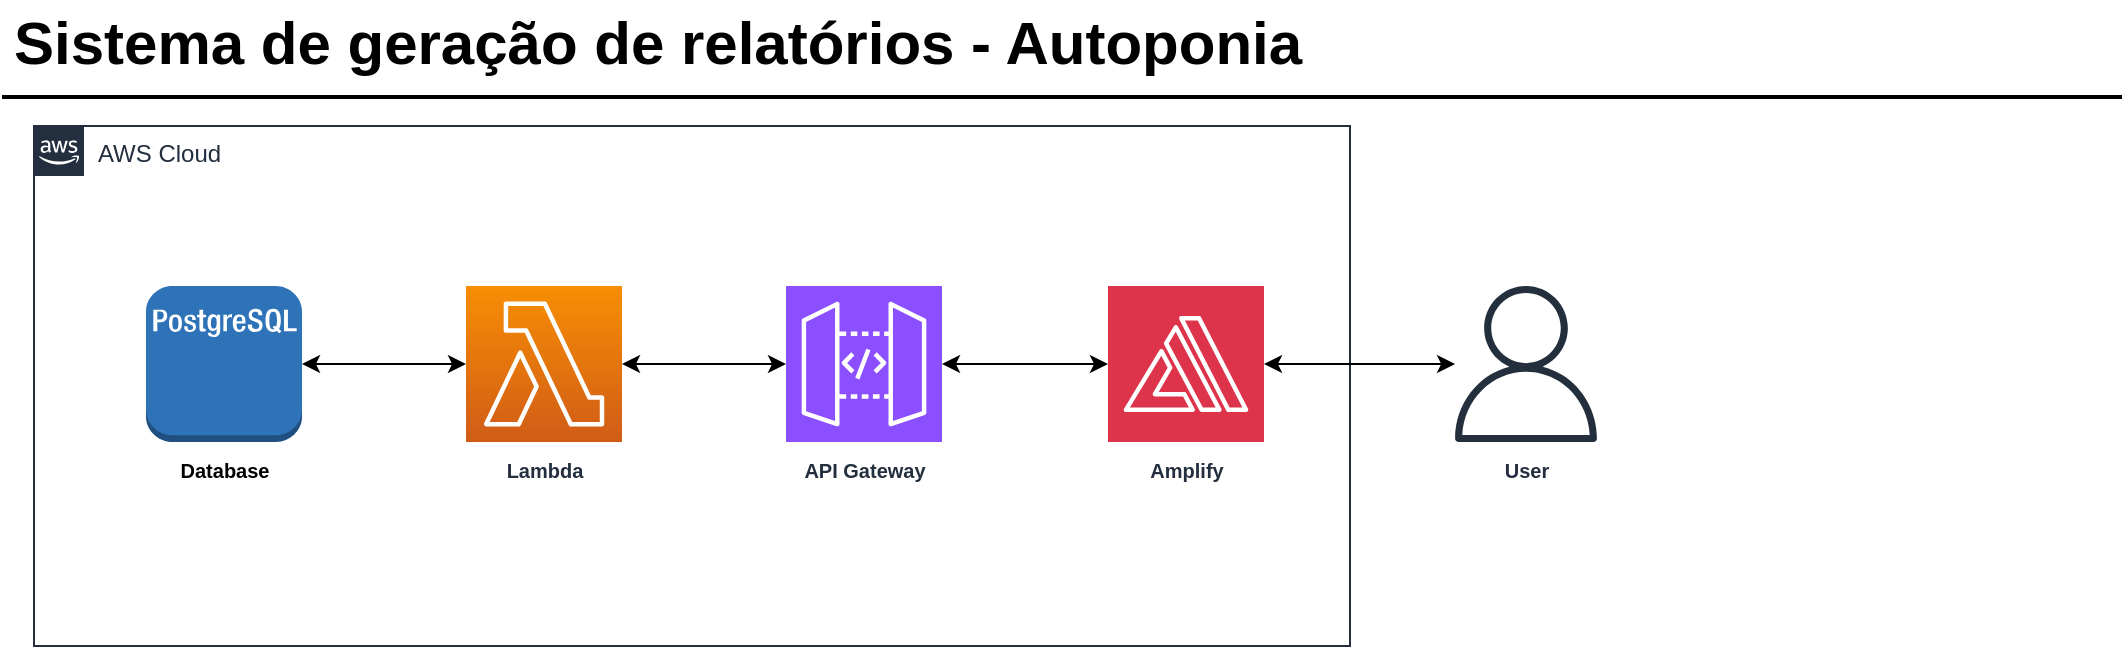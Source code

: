<mxfile version="22.0.5" type="github">
  <diagram id="Ht1M8jgEwFfnCIfOTk4-" name="Page-1">
    <mxGraphModel dx="1195" dy="632" grid="1" gridSize="10" guides="1" tooltips="1" connect="1" arrows="1" fold="1" page="1" pageScale="1" pageWidth="827" pageHeight="5500" math="0" shadow="0">
      <root>
        <mxCell id="0" />
        <mxCell id="1" parent="0" />
        <mxCell id="-QjtrjUzRDEMRZ5MF8oH-47" value="Sistema de geração de relatórios - Autoponia" style="text;html=1;resizable=0;points=[];autosize=1;align=left;verticalAlign=top;spacingTop=-4;fontSize=30;fontStyle=1" parent="1" vertex="1">
          <mxGeometry x="12" y="97.5" width="670" height="40" as="geometry" />
        </mxCell>
        <mxCell id="SCVMTBWpLvtzJIhz15lM-1" value="" style="line;strokeWidth=2;html=1;fontSize=14;" parent="1" vertex="1">
          <mxGeometry x="8" y="140.5" width="1060" height="10" as="geometry" />
        </mxCell>
        <mxCell id="35tRZbl97ym-aQYOQG3f-13" value="&lt;b&gt;&lt;font style=&quot;font-size: 10px;&quot;&gt;User&lt;/font&gt;&lt;/b&gt;" style="sketch=0;outlineConnect=0;fontColor=#232F3E;gradientColor=none;fillColor=#232F3D;strokeColor=none;dashed=0;verticalLabelPosition=bottom;verticalAlign=top;align=center;html=1;fontSize=12;fontStyle=0;aspect=fixed;pointerEvents=1;shape=mxgraph.aws4.user;" vertex="1" parent="1">
          <mxGeometry x="731" y="240" width="78" height="78" as="geometry" />
        </mxCell>
        <mxCell id="35tRZbl97ym-aQYOQG3f-22" value="AWS Cloud" style="points=[[0,0],[0.25,0],[0.5,0],[0.75,0],[1,0],[1,0.25],[1,0.5],[1,0.75],[1,1],[0.75,1],[0.5,1],[0.25,1],[0,1],[0,0.75],[0,0.5],[0,0.25]];outlineConnect=0;gradientColor=none;html=1;whiteSpace=wrap;fontSize=12;fontStyle=0;container=1;pointerEvents=0;collapsible=0;recursiveResize=0;shape=mxgraph.aws4.group;grIcon=mxgraph.aws4.group_aws_cloud_alt;strokeColor=#232F3E;fillColor=none;verticalAlign=top;align=left;spacingLeft=30;fontColor=#232F3E;dashed=0;" vertex="1" parent="1">
          <mxGeometry x="24" y="160" width="658" height="260" as="geometry" />
        </mxCell>
        <mxCell id="35tRZbl97ym-aQYOQG3f-11" value="&lt;span style=&quot;font-size: 10px;&quot;&gt;&lt;b&gt;Database&lt;/b&gt;&lt;/span&gt;" style="outlineConnect=0;dashed=0;verticalLabelPosition=bottom;verticalAlign=top;align=center;html=1;shape=mxgraph.aws3.postgre_sql_instance;fillColor=#2E73B8;gradientColor=none;" vertex="1" parent="35tRZbl97ym-aQYOQG3f-22">
          <mxGeometry x="56" y="80" width="78" height="78" as="geometry" />
        </mxCell>
        <mxCell id="35tRZbl97ym-aQYOQG3f-33" style="edgeStyle=orthogonalEdgeStyle;rounded=0;orthogonalLoop=1;jettySize=auto;html=1;startArrow=classic;startFill=1;" edge="1" parent="35tRZbl97ym-aQYOQG3f-22" source="m81VOFT7p1MX3ARJbKn8-2" target="35tRZbl97ym-aQYOQG3f-11">
          <mxGeometry relative="1" as="geometry" />
        </mxCell>
        <mxCell id="m81VOFT7p1MX3ARJbKn8-2" value="&lt;b&gt;&lt;font style=&quot;font-size: 10px;&quot;&gt;Lambda&lt;/font&gt;&lt;/b&gt;" style="outlineConnect=0;fontColor=#232F3E;gradientColor=#F78E04;gradientDirection=north;fillColor=#D05C17;strokeColor=#ffffff;dashed=0;verticalLabelPosition=bottom;verticalAlign=top;align=center;html=1;fontSize=12;fontStyle=0;aspect=fixed;shape=mxgraph.aws4.resourceIcon;resIcon=mxgraph.aws4.lambda;labelBackgroundColor=#ffffff;" parent="35tRZbl97ym-aQYOQG3f-22" vertex="1">
          <mxGeometry x="216" y="80" width="78" height="78" as="geometry" />
        </mxCell>
        <mxCell id="35tRZbl97ym-aQYOQG3f-31" style="edgeStyle=orthogonalEdgeStyle;rounded=0;orthogonalLoop=1;jettySize=auto;html=1;startArrow=classic;startFill=1;" edge="1" parent="35tRZbl97ym-aQYOQG3f-22" source="35tRZbl97ym-aQYOQG3f-9" target="35tRZbl97ym-aQYOQG3f-30">
          <mxGeometry relative="1" as="geometry" />
        </mxCell>
        <mxCell id="35tRZbl97ym-aQYOQG3f-9" value="&lt;b&gt;&lt;font style=&quot;font-size: 10px;&quot;&gt;Amplify&lt;/font&gt;&lt;/b&gt;" style="sketch=0;points=[[0,0,0],[0.25,0,0],[0.5,0,0],[0.75,0,0],[1,0,0],[0,1,0],[0.25,1,0],[0.5,1,0],[0.75,1,0],[1,1,0],[0,0.25,0],[0,0.5,0],[0,0.75,0],[1,0.25,0],[1,0.5,0],[1,0.75,0]];outlineConnect=0;fontColor=#232F3E;fillColor=#DD344C;strokeColor=#ffffff;dashed=0;verticalLabelPosition=bottom;verticalAlign=top;align=center;html=1;fontSize=12;fontStyle=0;aspect=fixed;shape=mxgraph.aws4.resourceIcon;resIcon=mxgraph.aws4.amplify;" vertex="1" parent="35tRZbl97ym-aQYOQG3f-22">
          <mxGeometry x="537" y="80" width="78" height="78" as="geometry" />
        </mxCell>
        <mxCell id="35tRZbl97ym-aQYOQG3f-32" style="edgeStyle=orthogonalEdgeStyle;rounded=0;orthogonalLoop=1;jettySize=auto;html=1;startArrow=classic;startFill=1;" edge="1" parent="35tRZbl97ym-aQYOQG3f-22" source="35tRZbl97ym-aQYOQG3f-30" target="m81VOFT7p1MX3ARJbKn8-2">
          <mxGeometry relative="1" as="geometry" />
        </mxCell>
        <mxCell id="35tRZbl97ym-aQYOQG3f-30" value="&lt;b&gt;&lt;font style=&quot;font-size: 10px;&quot;&gt;API Gateway&lt;br&gt;&lt;/font&gt;&lt;/b&gt;" style="sketch=0;points=[[0,0,0],[0.25,0,0],[0.5,0,0],[0.75,0,0],[1,0,0],[0,1,0],[0.25,1,0],[0.5,1,0],[0.75,1,0],[1,1,0],[0,0.25,0],[0,0.5,0],[0,0.75,0],[1,0.25,0],[1,0.5,0],[1,0.75,0]];outlineConnect=0;fontColor=#232F3E;fillColor=#8C4FFF;strokeColor=#ffffff;dashed=0;verticalLabelPosition=bottom;verticalAlign=top;align=center;html=1;fontSize=12;fontStyle=0;aspect=fixed;shape=mxgraph.aws4.resourceIcon;resIcon=mxgraph.aws4.api_gateway;" vertex="1" parent="35tRZbl97ym-aQYOQG3f-22">
          <mxGeometry x="376" y="80" width="78" height="78" as="geometry" />
        </mxCell>
        <mxCell id="35tRZbl97ym-aQYOQG3f-23" style="edgeStyle=orthogonalEdgeStyle;rounded=0;orthogonalLoop=1;jettySize=auto;html=1;entryX=1;entryY=0.5;entryDx=0;entryDy=0;entryPerimeter=0;startArrow=classic;startFill=1;" edge="1" parent="1" source="35tRZbl97ym-aQYOQG3f-13" target="35tRZbl97ym-aQYOQG3f-9">
          <mxGeometry relative="1" as="geometry" />
        </mxCell>
      </root>
    </mxGraphModel>
  </diagram>
</mxfile>
